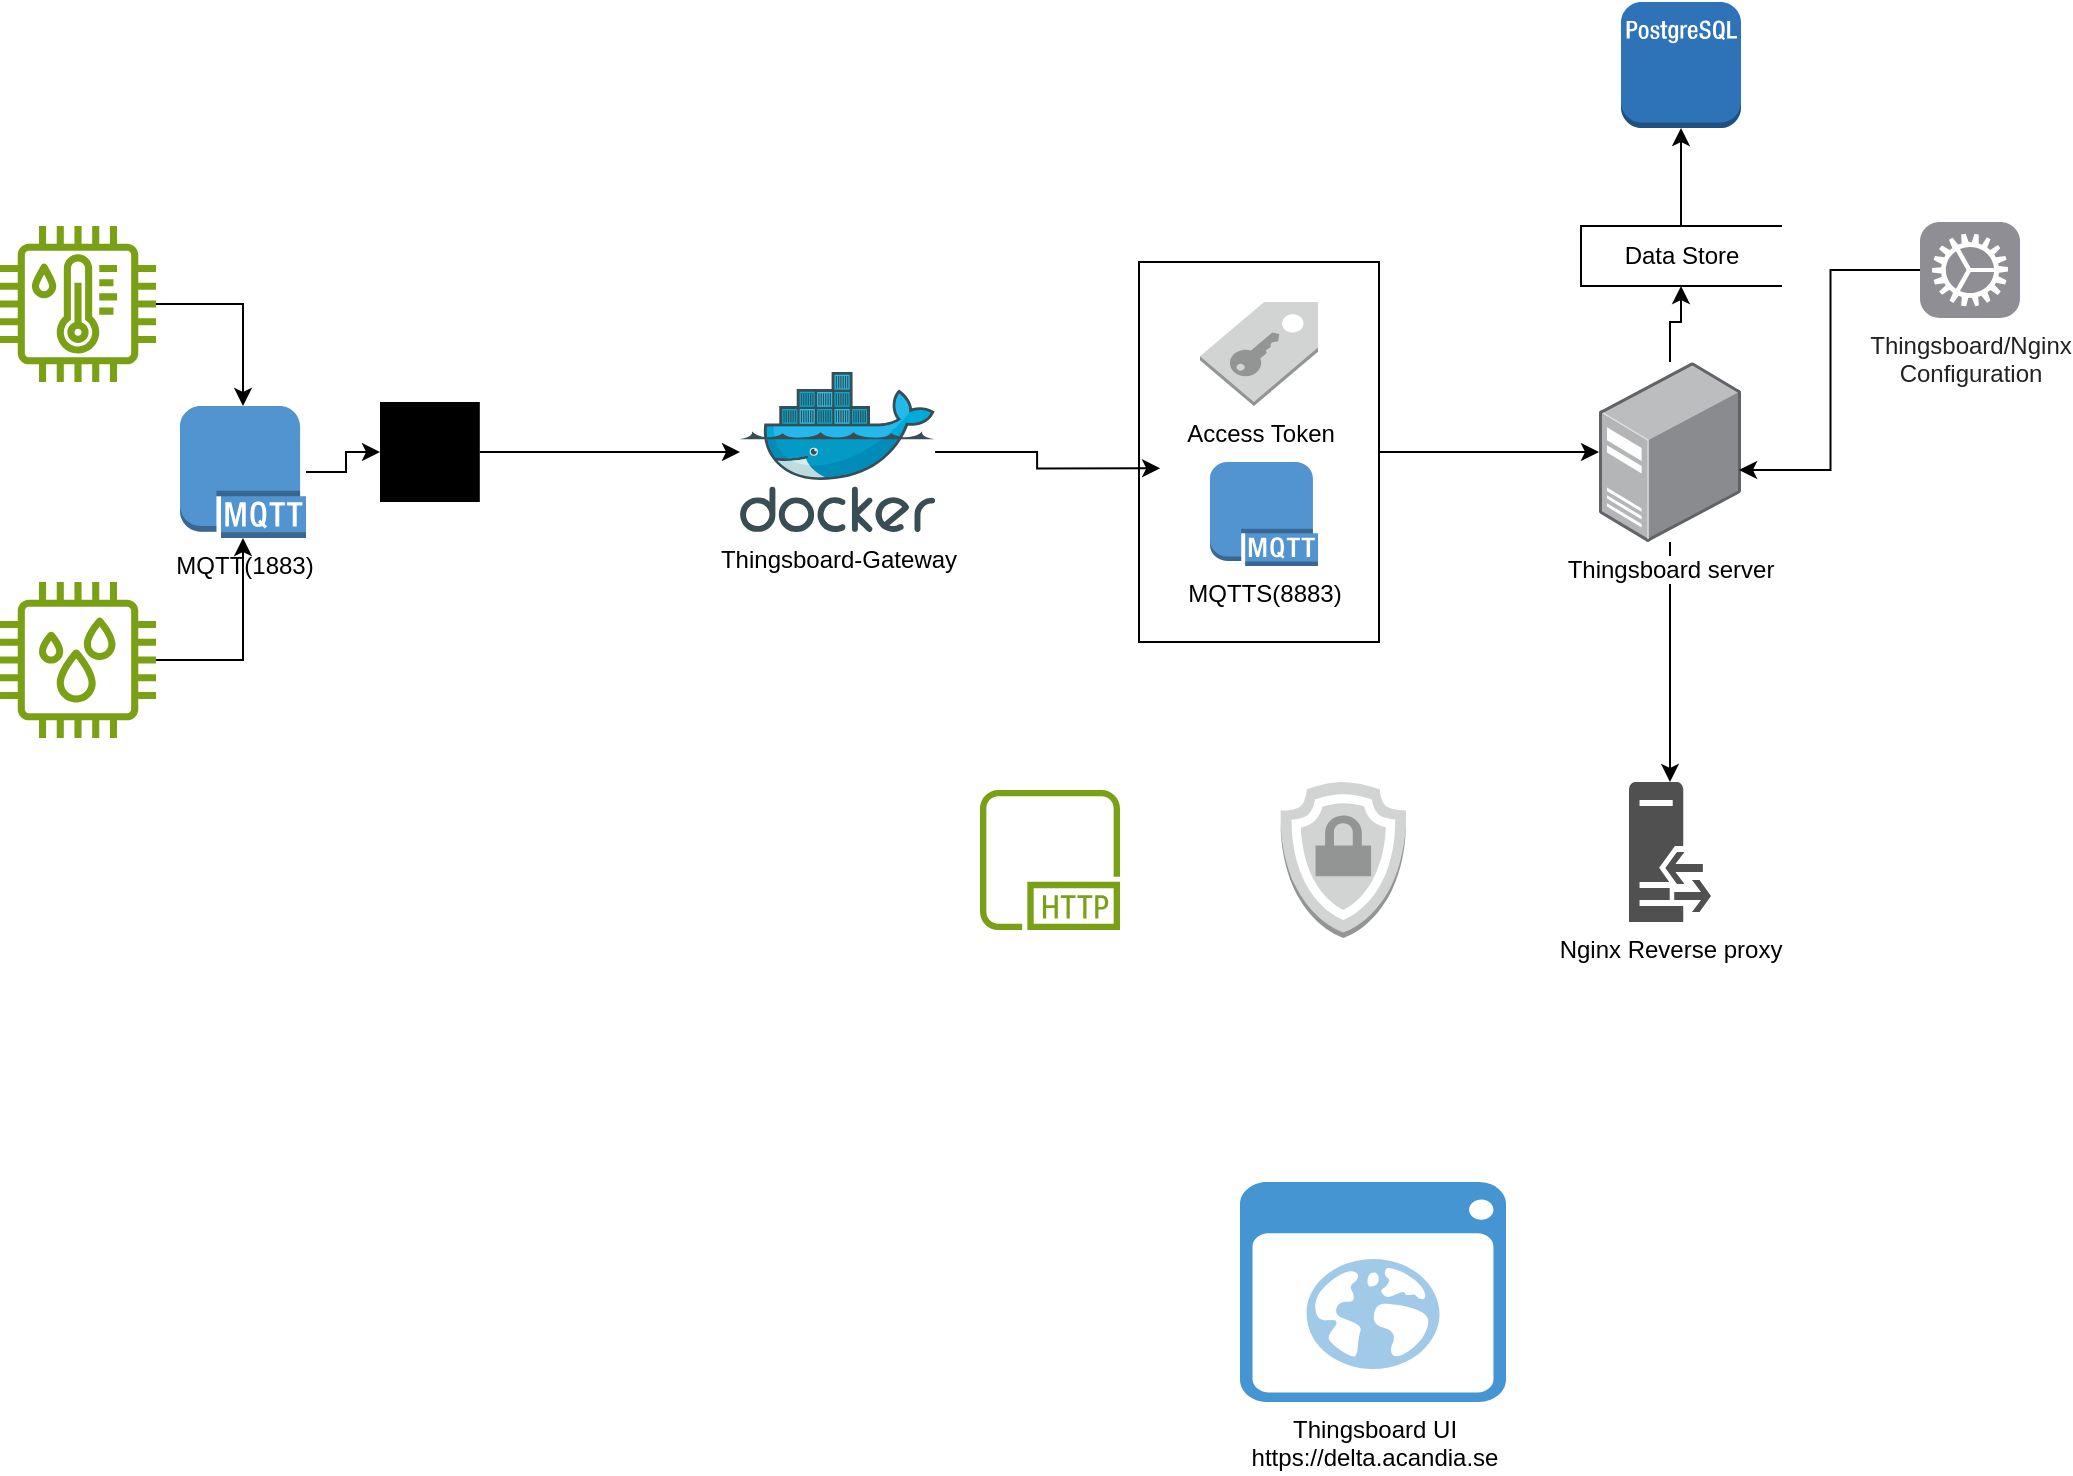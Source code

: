 <mxfile version="26.0.16">
  <diagram name="Sida-1" id="0y3nN1BPyNrfOQ0ElADK">
    <mxGraphModel dx="1297" dy="1940" grid="1" gridSize="10" guides="1" tooltips="1" connect="1" arrows="1" fold="1" page="1" pageScale="1" pageWidth="827" pageHeight="1169" math="0" shadow="0">
      <root>
        <mxCell id="0" />
        <mxCell id="1" parent="0" />
        <mxCell id="volYa2_RQa-Itepc3PtD-55" style="edgeStyle=orthogonalEdgeStyle;rounded=0;orthogonalLoop=1;jettySize=auto;html=1;" edge="1" parent="1" source="volYa2_RQa-Itepc3PtD-51" target="volYa2_RQa-Itepc3PtD-1">
          <mxGeometry relative="1" as="geometry" />
        </mxCell>
        <mxCell id="volYa2_RQa-Itepc3PtD-51" value="" style="rounded=0;whiteSpace=wrap;html=1;" vertex="1" parent="1">
          <mxGeometry x="599.5" y="-60" width="120" height="190" as="geometry" />
        </mxCell>
        <mxCell id="volYa2_RQa-Itepc3PtD-38" style="edgeStyle=orthogonalEdgeStyle;rounded=0;orthogonalLoop=1;jettySize=auto;html=1;" edge="1" parent="1" source="volYa2_RQa-Itepc3PtD-1" target="volYa2_RQa-Itepc3PtD-37">
          <mxGeometry relative="1" as="geometry" />
        </mxCell>
        <mxCell id="volYa2_RQa-Itepc3PtD-45" style="edgeStyle=orthogonalEdgeStyle;rounded=0;orthogonalLoop=1;jettySize=auto;html=1;" edge="1" parent="1" source="volYa2_RQa-Itepc3PtD-1" target="volYa2_RQa-Itepc3PtD-9">
          <mxGeometry relative="1" as="geometry" />
        </mxCell>
        <mxCell id="volYa2_RQa-Itepc3PtD-1" value="Thingsboard server" style="image;points=[];aspect=fixed;html=1;align=center;shadow=0;dashed=0;image=img/lib/allied_telesis/computer_and_terminals/Server_Desktop.svg;" vertex="1" parent="1">
          <mxGeometry x="829.5" y="-10" width="71" height="90" as="geometry" />
        </mxCell>
        <mxCell id="volYa2_RQa-Itepc3PtD-2" value="Thingsboard-Gateway&lt;div&gt;&lt;br&gt;&lt;/div&gt;" style="image;sketch=0;aspect=fixed;html=1;points=[];align=center;fontSize=12;image=img/lib/mscae/Docker.svg;" vertex="1" parent="1">
          <mxGeometry x="400" y="-5" width="97.56" height="80" as="geometry" />
        </mxCell>
        <mxCell id="volYa2_RQa-Itepc3PtD-3" value="Thingsboard UI&lt;div&gt;https://delta.acandia.se&lt;/div&gt;" style="shadow=0;dashed=0;html=1;strokeColor=none;fillColor=#4495D1;labelPosition=center;verticalLabelPosition=bottom;verticalAlign=top;align=center;outlineConnect=0;shape=mxgraph.veeam.2d.web_ui;" vertex="1" parent="1">
          <mxGeometry x="650" y="400" width="133" height="110" as="geometry" />
        </mxCell>
        <mxCell id="volYa2_RQa-Itepc3PtD-18" style="edgeStyle=orthogonalEdgeStyle;rounded=0;orthogonalLoop=1;jettySize=auto;html=1;" edge="1" parent="1" source="volYa2_RQa-Itepc3PtD-4" target="volYa2_RQa-Itepc3PtD-2">
          <mxGeometry relative="1" as="geometry" />
        </mxCell>
        <mxCell id="volYa2_RQa-Itepc3PtD-4" value="" style="sketch=0;verticalLabelPosition=bottom;sketch=0;aspect=fixed;html=1;verticalAlign=top;strokeColor=none;fillColor=#000000;align=center;outlineConnect=0;pointerEvents=1;shape=mxgraph.citrix2.wifi_router;" vertex="1" parent="1">
          <mxGeometry x="220" y="10" width="49.9" height="50" as="geometry" />
        </mxCell>
        <mxCell id="volYa2_RQa-Itepc3PtD-6" value="" style="outlineConnect=0;dashed=0;verticalLabelPosition=bottom;verticalAlign=top;align=center;html=1;shape=mxgraph.aws3.ssl_padlock;fillColor=#D2D3D3;gradientColor=none;" vertex="1" parent="1">
          <mxGeometry x="670" y="200" width="63" height="78" as="geometry" />
        </mxCell>
        <mxCell id="volYa2_RQa-Itepc3PtD-11" style="edgeStyle=orthogonalEdgeStyle;rounded=0;orthogonalLoop=1;jettySize=auto;html=1;" edge="1" parent="1" source="volYa2_RQa-Itepc3PtD-5" target="volYa2_RQa-Itepc3PtD-4">
          <mxGeometry relative="1" as="geometry" />
        </mxCell>
        <mxCell id="volYa2_RQa-Itepc3PtD-7" value="" style="sketch=0;outlineConnect=0;fontColor=#232F3E;gradientColor=none;fillColor=#7AA116;strokeColor=none;dashed=0;verticalLabelPosition=bottom;verticalAlign=top;align=center;html=1;fontSize=12;fontStyle=0;aspect=fixed;pointerEvents=1;shape=mxgraph.aws4.iot_thing_humidity_sensor;" vertex="1" parent="1">
          <mxGeometry x="30" y="100" width="78" height="78" as="geometry" />
        </mxCell>
        <mxCell id="volYa2_RQa-Itepc3PtD-8" value="" style="sketch=0;outlineConnect=0;fontColor=#232F3E;gradientColor=none;fillColor=#7AA116;strokeColor=none;dashed=0;verticalLabelPosition=bottom;verticalAlign=top;align=center;html=1;fontSize=12;fontStyle=0;aspect=fixed;pointerEvents=1;shape=mxgraph.aws4.iot_thing_temperature_humidity_sensor;" vertex="1" parent="1">
          <mxGeometry x="30" y="-78" width="78" height="78" as="geometry" />
        </mxCell>
        <mxCell id="volYa2_RQa-Itepc3PtD-9" value="Nginx Reverse proxy" style="sketch=0;pointerEvents=1;shadow=0;dashed=0;html=1;strokeColor=none;fillColor=#505050;labelPosition=center;verticalLabelPosition=bottom;verticalAlign=top;outlineConnect=0;align=center;shape=mxgraph.office.servers.reverse_proxy;" vertex="1" parent="1">
          <mxGeometry x="844.5" y="200" width="41" height="70" as="geometry" />
        </mxCell>
        <mxCell id="volYa2_RQa-Itepc3PtD-14" value="" style="edgeStyle=orthogonalEdgeStyle;rounded=0;orthogonalLoop=1;jettySize=auto;html=1;" edge="1" parent="1" source="volYa2_RQa-Itepc3PtD-7" target="volYa2_RQa-Itepc3PtD-5">
          <mxGeometry relative="1" as="geometry">
            <mxPoint x="108" y="99" as="sourcePoint" />
            <mxPoint x="210" y="50" as="targetPoint" />
          </mxGeometry>
        </mxCell>
        <mxCell id="volYa2_RQa-Itepc3PtD-5" value="MQTT(1883)" style="outlineConnect=0;dashed=0;verticalLabelPosition=bottom;verticalAlign=top;align=center;html=1;shape=mxgraph.aws3.mqtt_protocol;fillColor=#5294CF;gradientColor=none;" vertex="1" parent="1">
          <mxGeometry x="120" y="12" width="63" height="66" as="geometry" />
        </mxCell>
        <mxCell id="volYa2_RQa-Itepc3PtD-17" style="edgeStyle=orthogonalEdgeStyle;rounded=0;orthogonalLoop=1;jettySize=auto;html=1;entryX=0.5;entryY=0;entryDx=0;entryDy=0;entryPerimeter=0;" edge="1" parent="1" source="volYa2_RQa-Itepc3PtD-8" target="volYa2_RQa-Itepc3PtD-5">
          <mxGeometry relative="1" as="geometry" />
        </mxCell>
        <mxCell id="volYa2_RQa-Itepc3PtD-21" value="Access Token" style="outlineConnect=0;dashed=0;verticalLabelPosition=bottom;verticalAlign=top;align=center;html=1;shape=mxgraph.aws3.saml_token;fillColor=#D2D3D3;gradientColor=none;" vertex="1" parent="1">
          <mxGeometry x="630" y="-40" width="59" height="52" as="geometry" />
        </mxCell>
        <mxCell id="volYa2_RQa-Itepc3PtD-24" value="&lt;font style=&quot;font-size: 12px;&quot;&gt;Thingsboard/Nginx&lt;/font&gt;&lt;div&gt;&lt;font style=&quot;font-size: 12px;&quot;&gt;&amp;nbsp;Configuration&amp;nbsp;&lt;/font&gt;&lt;/div&gt;" style="html=1;strokeWidth=1;shadow=0;dashed=0;shape=mxgraph.ios7.misc.settings;fillColor=#8F8E94;strokeColor=none;buttonText=;strokeColor2=#222222;fontColor=#222222;fontSize=8;verticalLabelPosition=bottom;verticalAlign=top;align=center;sketch=0;" vertex="1" parent="1">
          <mxGeometry x="990" y="-80" width="50" height="48" as="geometry" />
        </mxCell>
        <mxCell id="volYa2_RQa-Itepc3PtD-27" value="" style="sketch=0;outlineConnect=0;fontColor=#232F3E;gradientColor=none;fillColor=#7AA116;strokeColor=none;dashed=0;verticalLabelPosition=bottom;verticalAlign=top;align=center;html=1;fontSize=12;fontStyle=0;aspect=fixed;pointerEvents=1;shape=mxgraph.aws4.http_protocol;" vertex="1" parent="1">
          <mxGeometry x="520" y="204" width="70" height="70" as="geometry" />
        </mxCell>
        <mxCell id="volYa2_RQa-Itepc3PtD-28" value="MQTTS(8883)" style="outlineConnect=0;dashed=0;verticalLabelPosition=bottom;verticalAlign=top;align=center;html=1;shape=mxgraph.aws3.mqtt_protocol;fillColor=#5294CF;gradientColor=none;" vertex="1" parent="1">
          <mxGeometry x="635" y="40" width="54" height="52" as="geometry" />
        </mxCell>
        <mxCell id="volYa2_RQa-Itepc3PtD-35" style="edgeStyle=orthogonalEdgeStyle;rounded=0;orthogonalLoop=1;jettySize=auto;html=1;entryX=0.986;entryY=0.6;entryDx=0;entryDy=0;entryPerimeter=0;" edge="1" parent="1" source="volYa2_RQa-Itepc3PtD-24" target="volYa2_RQa-Itepc3PtD-1">
          <mxGeometry relative="1" as="geometry" />
        </mxCell>
        <mxCell id="volYa2_RQa-Itepc3PtD-42" style="edgeStyle=orthogonalEdgeStyle;rounded=0;orthogonalLoop=1;jettySize=auto;html=1;" edge="1" parent="1" source="volYa2_RQa-Itepc3PtD-37" target="volYa2_RQa-Itepc3PtD-40">
          <mxGeometry relative="1" as="geometry" />
        </mxCell>
        <mxCell id="volYa2_RQa-Itepc3PtD-37" value="Data Store" style="html=1;dashed=0;whiteSpace=wrap;shape=partialRectangle;right=0;" vertex="1" parent="1">
          <mxGeometry x="820.5" y="-78" width="100" height="30" as="geometry" />
        </mxCell>
        <mxCell id="volYa2_RQa-Itepc3PtD-40" value="" style="outlineConnect=0;dashed=0;verticalLabelPosition=bottom;verticalAlign=top;align=center;html=1;shape=mxgraph.aws3.postgre_sql_instance;fillColor=#2E73B8;gradientColor=none;" vertex="1" parent="1">
          <mxGeometry x="840.5" y="-190" width="60" height="63" as="geometry" />
        </mxCell>
        <mxCell id="volYa2_RQa-Itepc3PtD-52" style="edgeStyle=orthogonalEdgeStyle;rounded=0;orthogonalLoop=1;jettySize=auto;html=1;entryX=0.088;entryY=0.543;entryDx=0;entryDy=0;entryPerimeter=0;" edge="1" parent="1" source="volYa2_RQa-Itepc3PtD-2" target="volYa2_RQa-Itepc3PtD-51">
          <mxGeometry relative="1" as="geometry" />
        </mxCell>
      </root>
    </mxGraphModel>
  </diagram>
</mxfile>
